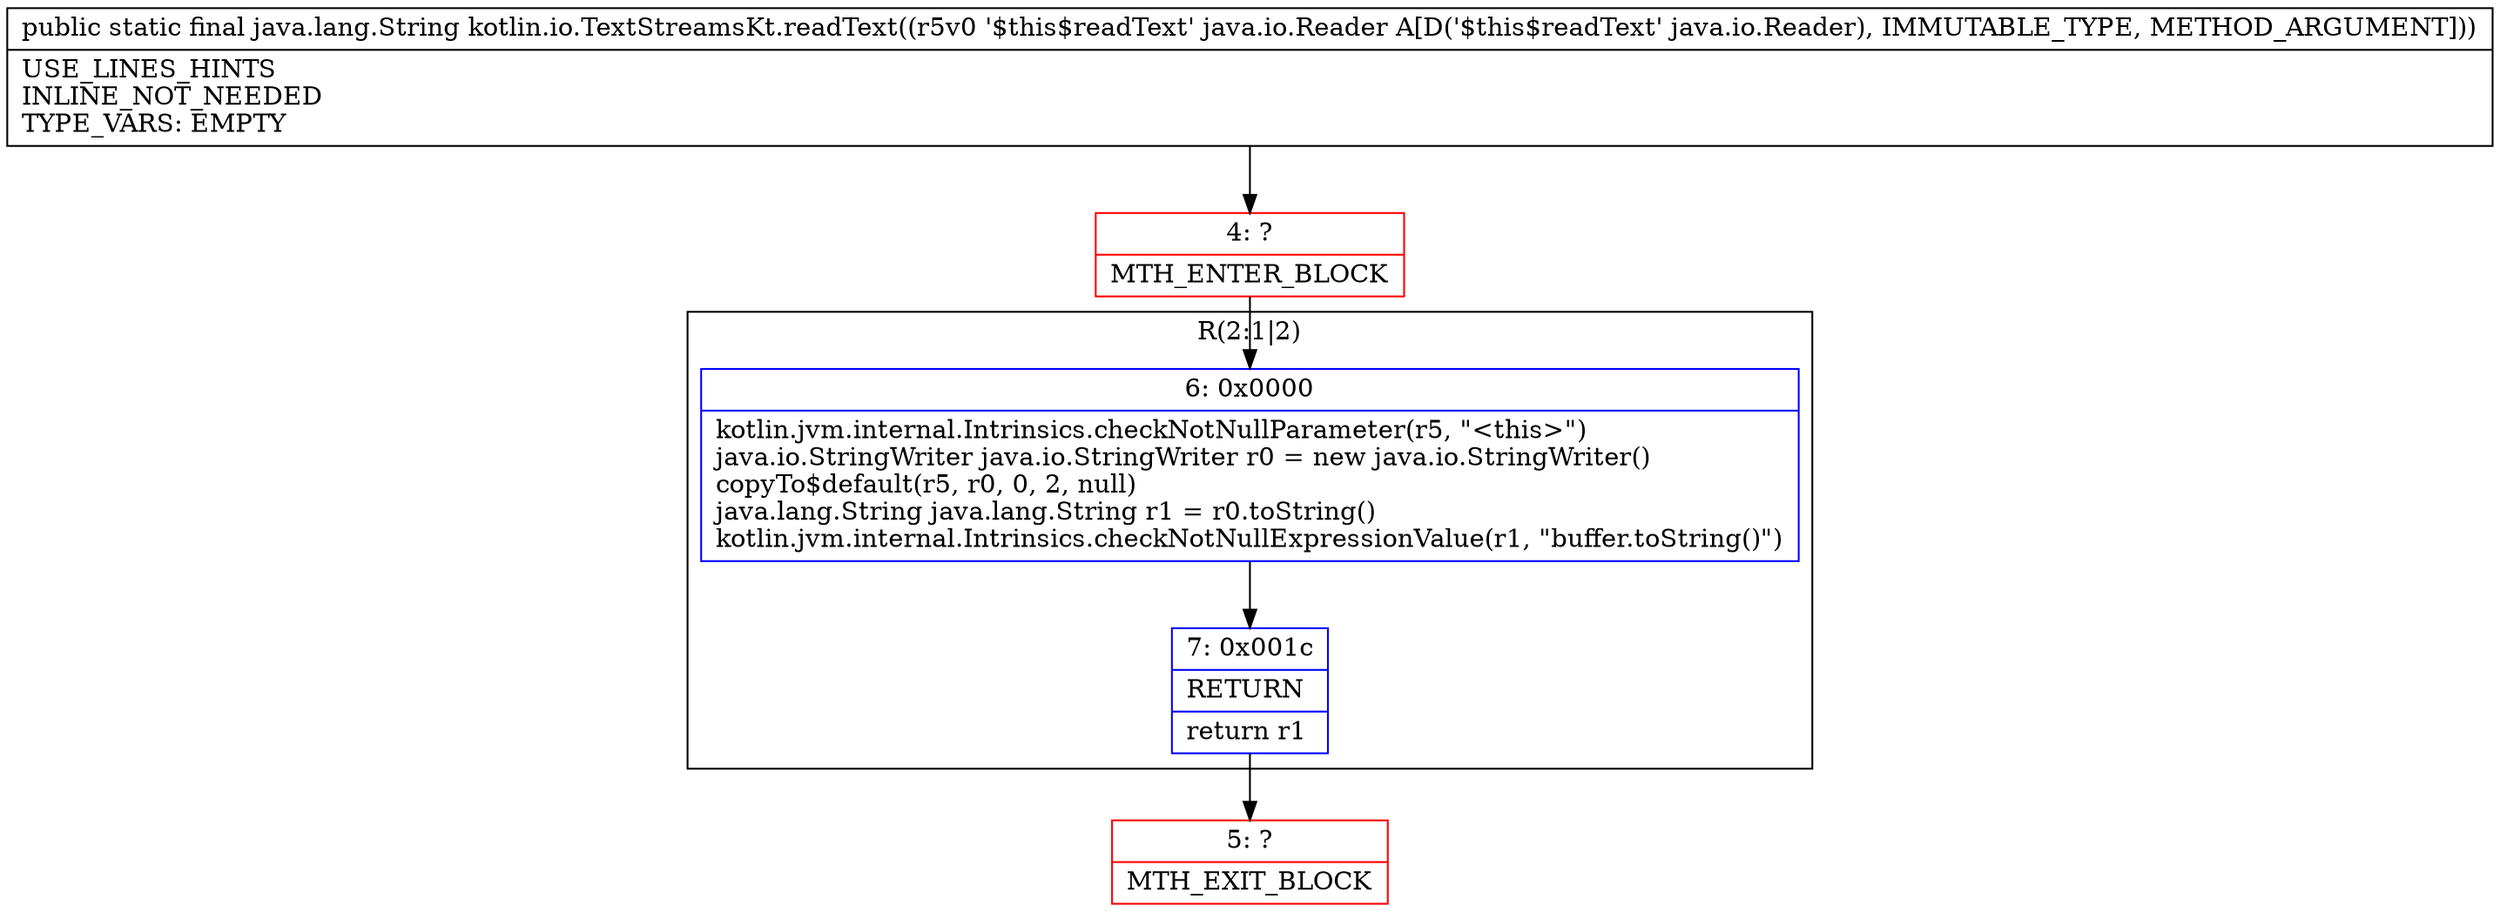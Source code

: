 digraph "CFG forkotlin.io.TextStreamsKt.readText(Ljava\/io\/Reader;)Ljava\/lang\/String;" {
subgraph cluster_Region_1653324959 {
label = "R(2:1|2)";
node [shape=record,color=blue];
Node_6 [shape=record,label="{6\:\ 0x0000|kotlin.jvm.internal.Intrinsics.checkNotNullParameter(r5, \"\<this\>\")\ljava.io.StringWriter java.io.StringWriter r0 = new java.io.StringWriter()\lcopyTo$default(r5, r0, 0, 2, null)\ljava.lang.String java.lang.String r1 = r0.toString()\lkotlin.jvm.internal.Intrinsics.checkNotNullExpressionValue(r1, \"buffer.toString()\")\l}"];
Node_7 [shape=record,label="{7\:\ 0x001c|RETURN\l|return r1\l}"];
}
Node_4 [shape=record,color=red,label="{4\:\ ?|MTH_ENTER_BLOCK\l}"];
Node_5 [shape=record,color=red,label="{5\:\ ?|MTH_EXIT_BLOCK\l}"];
MethodNode[shape=record,label="{public static final java.lang.String kotlin.io.TextStreamsKt.readText((r5v0 '$this$readText' java.io.Reader A[D('$this$readText' java.io.Reader), IMMUTABLE_TYPE, METHOD_ARGUMENT]))  | USE_LINES_HINTS\lINLINE_NOT_NEEDED\lTYPE_VARS: EMPTY\l}"];
MethodNode -> Node_4;Node_6 -> Node_7;
Node_7 -> Node_5;
Node_4 -> Node_6;
}

